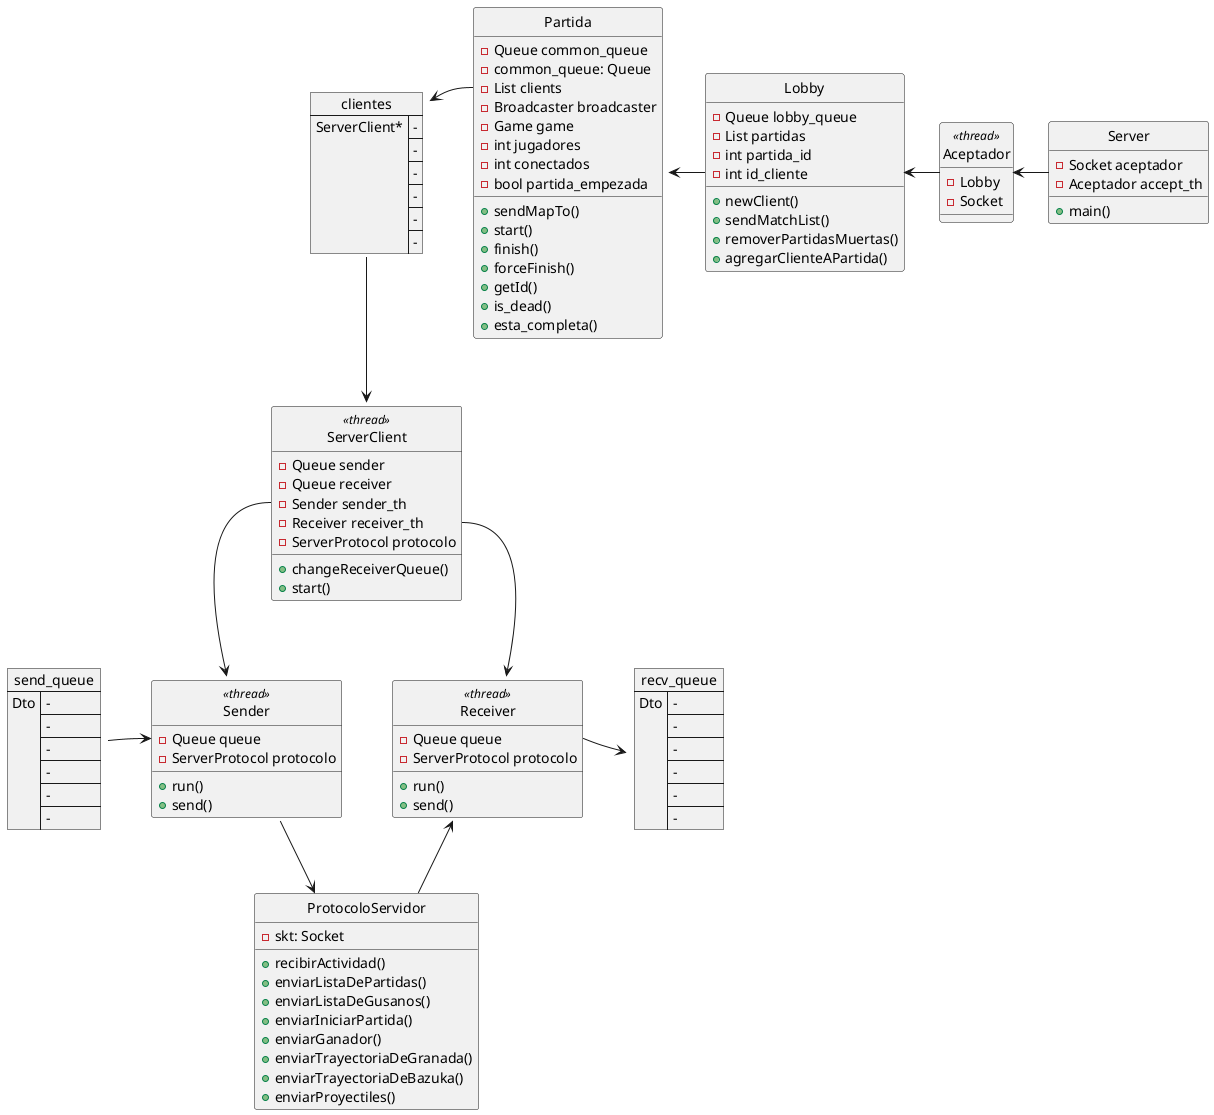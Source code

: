     @startuml
    hide empty attributes
    hide circle


    
    class ProtocoloServidor {
        - skt: Socket
        +recibirActividad()
        +enviarListaDePartidas()
        +enviarListaDeGusanos()
        +enviarIniciarPartida()
        +enviarGanador()
        +enviarTrayectoriaDeGranada()
        +enviarTrayectoriaDeBazuka()
        +enviarProyectiles()
    }
    

    class ServerClient <<thread>>{
        - Queue sender
        - Queue receiver
        - Sender sender_th
        - Receiver receiver_th
        - ServerProtocol protocolo
        + changeReceiverQueue()
        + start()
    } 

   class Lobby {
        - Queue lobby_queue
        - List partidas
        - int partida_id
        - int id_cliente
        + newClient()
        + sendMatchList()
        + removerPartidasMuertas()
        + agregarClienteAPartida()
    }
    
    class Partida {
        - Queue common_queue
        - common_queue: Queue
        - List clients
        - Broadcaster broadcaster
        - Game game
        - int jugadores
        - int conectados
        - bool partida_empezada
        + sendMapTo()
        + start()
        + finish()
        + forceFinish()
        + getId()
        + is_dead()
        + esta_completa()
    }

    class Aceptador <<thread>>{
        - Lobby
        - Socket
    }
    
    class Server {
        - Socket aceptador
        - Aceptador accept_th
        + main()
    }
    
 class Sender <<thread>>{
        - Queue queue
        - ServerProtocol protocolo
        + run()
        + send()
    }

  class Receiver <<thread>>{
        - Queue queue
        - ServerProtocol protocolo
        + run()
        + send()
    }


json send_queue {
   "Dto":["-", "-","-", "-","-", "-"]
}

json recv_queue {
   "Dto":["-", "-","-", "-","-", "-"]
}

json clientes {
   "ServerClient*":["-", "-","-", "-","-", "-"]
}

Partida::clients -left-> clientes
clientes -down-> ServerClient
Lobby--left->Partida
Aceptador --left--> Lobby
Server --left-> Aceptador

ServerClient::sender_th --> Sender
ServerClient::receiver_th --> Receiver

Receiver <-down- ProtocoloServidor
Sender -down-> ProtocoloServidor

Sender::queue <-left- send_queue
Receiver::queue -right-> recv_queue

 @enduml
